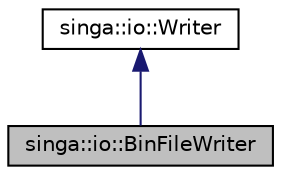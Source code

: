 digraph "singa::io::BinFileWriter"
{
  edge [fontname="Helvetica",fontsize="10",labelfontname="Helvetica",labelfontsize="10"];
  node [fontname="Helvetica",fontsize="10",shape=record];
  Node2 [label="singa::io::BinFileWriter",height=0.2,width=0.4,color="black", fillcolor="grey75", style="filled", fontcolor="black"];
  Node3 -> Node2 [dir="back",color="midnightblue",fontsize="10",style="solid",fontname="Helvetica"];
  Node3 [label="singa::io::Writer",height=0.2,width=0.4,color="black", fillcolor="white", style="filled",URL="$classsinga_1_1io_1_1Writer.html",tooltip="General Writer that provides functions for writing tuples. "];
}
